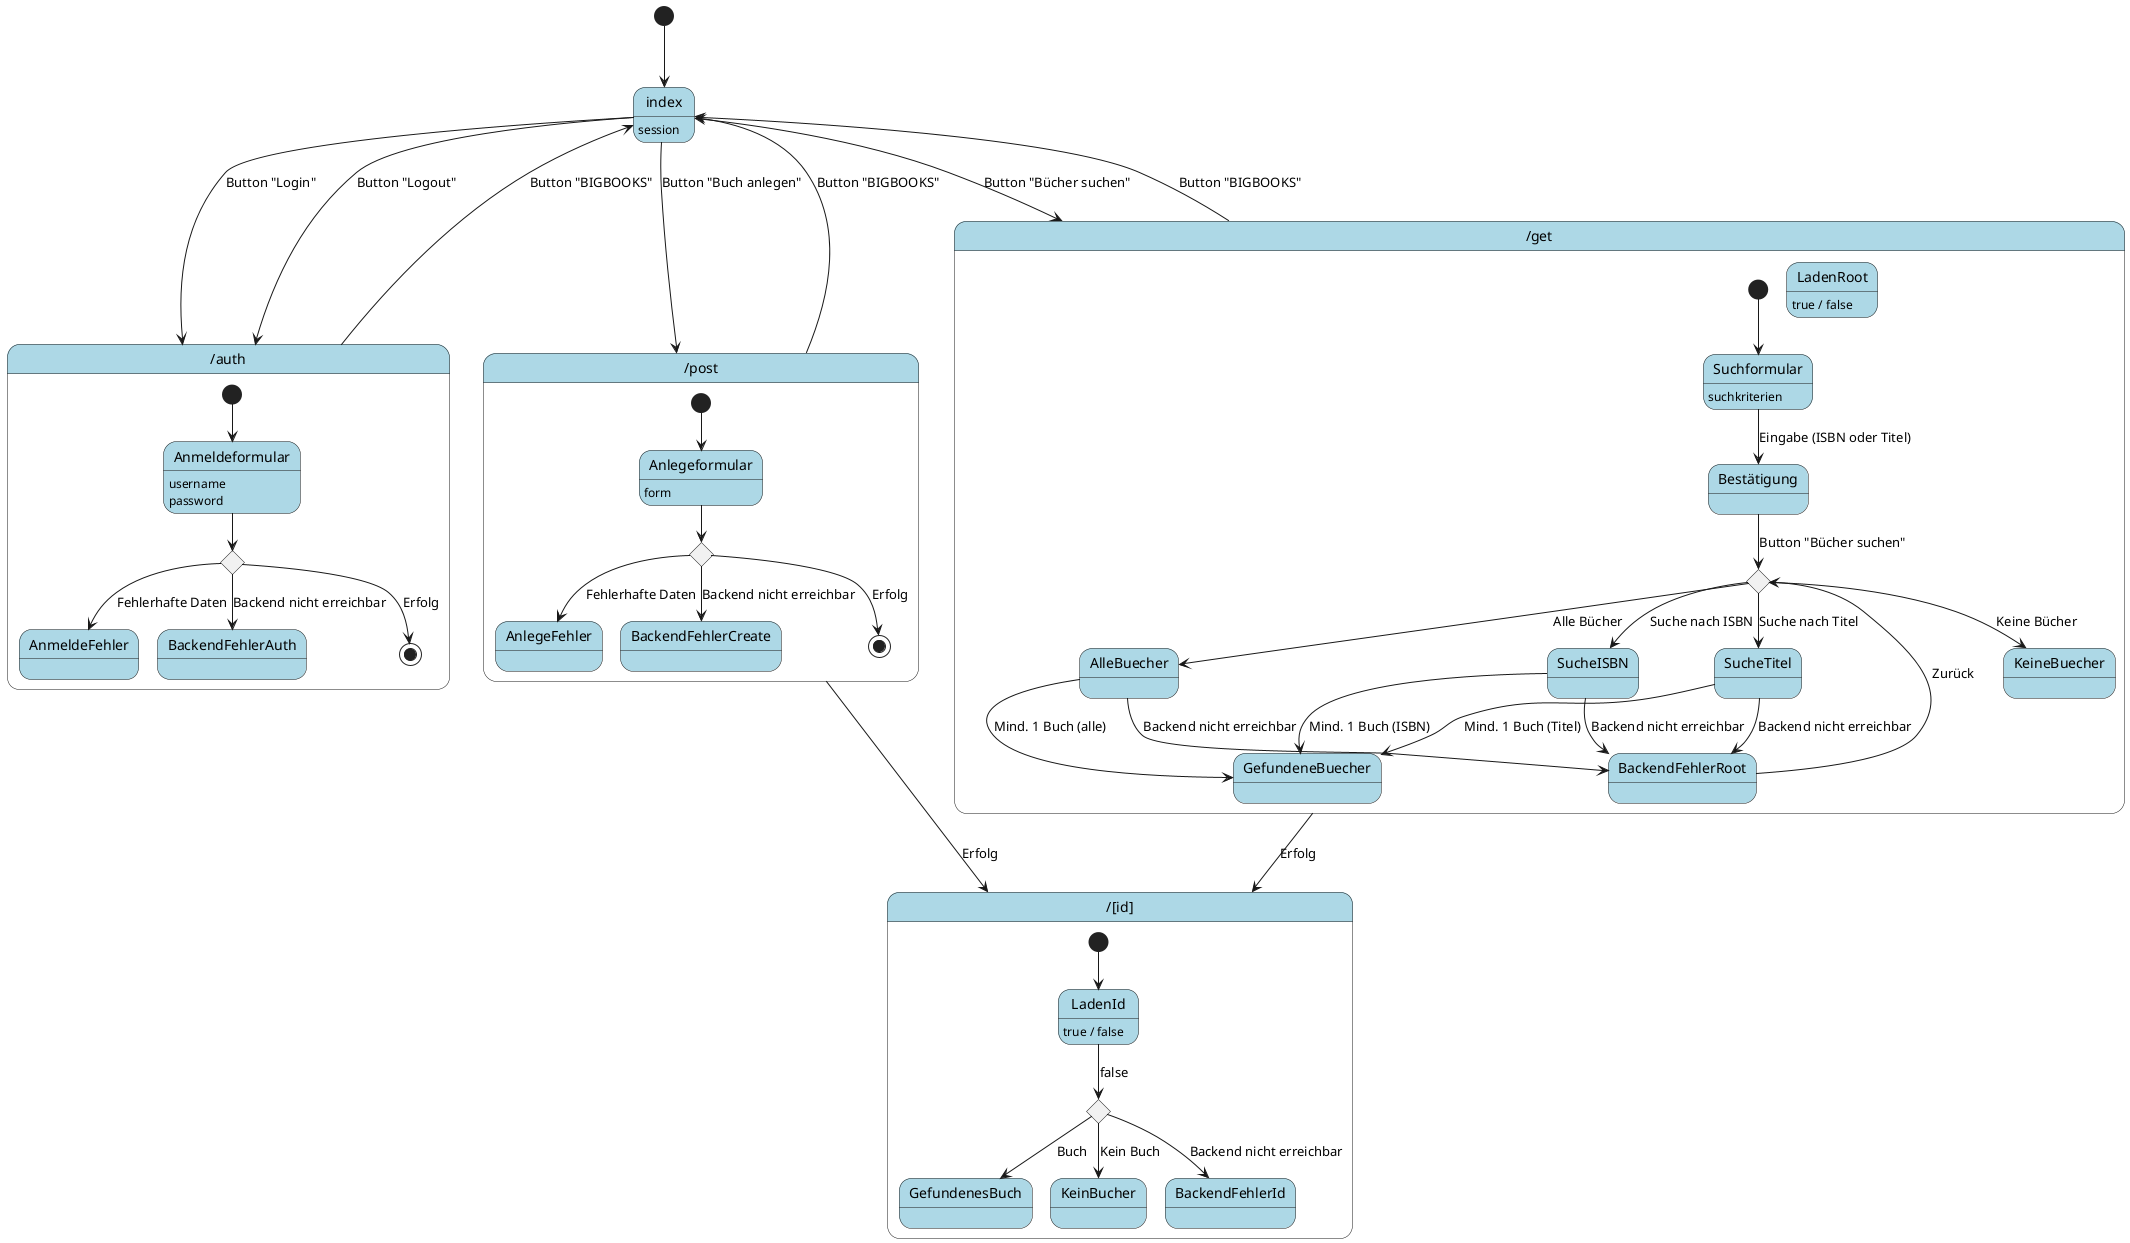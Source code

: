 @startuml Zustandsdiagramm
skinparam state {
    BackgroundColor LightBlue
}

[*] --> index
index: session

state "/auth" as auth {
    Anmeldeformular: username
    Anmeldeformular: password
    state Anmeldergebnis <<choice>>

    [*] --> Anmeldeformular
    Anmeldeformular --> Anmeldergebnis
    Anmeldergebnis --> AnmeldeFehler: Fehlerhafte Daten
    Anmeldergebnis --> BackendFehlerAuth: Backend nicht erreichbar
    Anmeldergebnis --> [*]: Erfolg
}

state "/post" as create {
    Anlegeformular: form
    state Anmeldeergebnis <<choice>>

    [*] --> Anlegeformular
    Anlegeformular --> Anmeldeergebnis
    Anmeldeergebnis --> AnlegeFehler: Fehlerhafte Daten
    Anmeldeergebnis --> BackendFehlerCreate: Backend nicht erreichbar
    Anmeldeergebnis --> [*]: Erfolg
}

state "/get" as root {
    Suchformular: suchkriterien
    LadenRoot: true / false
    state Suchergebnis <<choice>>

    [*] --> Suchformular
    Suchformular --> Bestätigung: Eingabe (ISBN oder Titel)
    Bestätigung --> Suchergebnis: Button "Bücher suchen"
    Suchergebnis --> AlleBuecher: Alle Bücher
    Suchergebnis --> SucheISBN: Suche nach ISBN
    Suchergebnis --> SucheTitel: Suche nach Titel
    SucheISBN --> BackendFehlerRoot: Backend nicht erreichbar
    SucheTitel --> BackendFehlerRoot: Backend nicht erreichbar
    AlleBuecher --> BackendFehlerRoot: Backend nicht erreichbar
    SucheISBN --> GefundeneBuecher: Mind. 1 Buch (ISBN)
    SucheTitel --> GefundeneBuecher: Mind. 1 Buch (Titel)
    AlleBuecher --> GefundeneBuecher: Mind. 1 Buch (alle)
    Suchergebnis --> KeineBuecher: Keine Bücher
    BackendFehlerRoot --> Suchergebnis: Zurück
}

state "/[id]" as id {
    LadenId: true / false
    state Ladeergebnis <<choice>>

    [*] --> LadenId
    LadenId --> Ladeergebnis: false
    Ladeergebnis --> GefundenesBuch: Buch
    Ladeergebnis --> KeinBucher: Kein Buch
    Ladeergebnis --> BackendFehlerId: Backend nicht erreichbar
}

index --> auth: Button "Login"
index --> auth: Button "Logout"
index --> create: Button "Buch anlegen"
index --> root: Button "Bücher suchen"
create --> id: Erfolg
root --> id: Erfolg
auth --> index: Button "BIGBOOKS"
create --> index: Button "BIGBOOKS"
root --> index: Button "BIGBOOKS"

@enduml